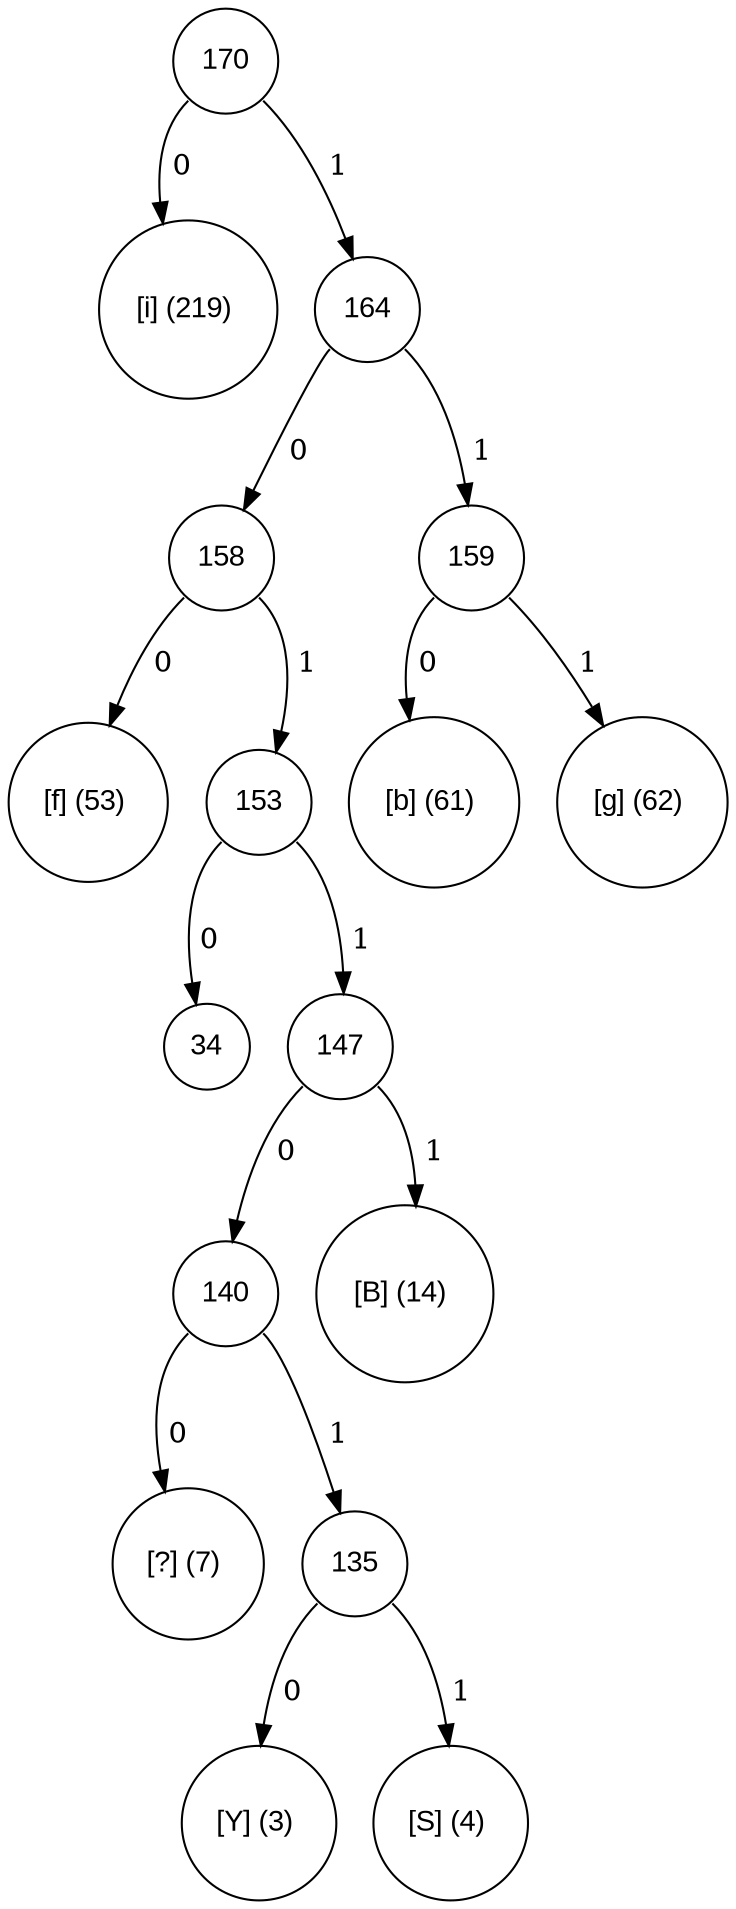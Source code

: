 digraph tree {
	node [fontname="Arial", shape="circle", width=0.5]; 

170:sw -> 105 [label = " 0"]; 
105 [label = "[i] (219) "]; 
170:se -> 164 [label = " 1"]; 
164 [label = "164"]; 
164:sw -> 158 [label = " 0"]; 
158 [label = "158"]; 
158:sw -> 102 [label = " 0"]; 
102 [label = "[f] (53) "]; 
158:se -> 153 [label = " 1"]; 
153 [label = "153"]; 
153:sw -> 34 [label = " 0"]; 
34 [label = "34"]; 
153:se -> 147 [label = " 1"]; 
147 [label = "147"]; 
147:se -> 66 [label = " 1"]; 
66 [label = "[B] (14) "]; 
147:sw -> 140 [label = " 0"]; 
140 [label = "140"]; 
140:sw -> 63 [label = " 0"]; 
63 [label = "[?] (7) "]; 
140:se -> 135 [label = " 1"]; 
135 [label = "135"]; 
135:se -> 83 [label = " 1"]; 
83 [label = "[S] (4) "]; 
135:sw -> 89 [label = " 0"]; 
89 [label = "[Y] (3) "]; 
164:se -> 159 [label = " 1"]; 
159 [label = "159"]; 
159:sw -> 98 [label = " 0"]; 
98 [label = "[b] (61) "]; 
159:se -> 103 [label = " 1"]; 
103 [label = "[g] (62) "]; 
}
